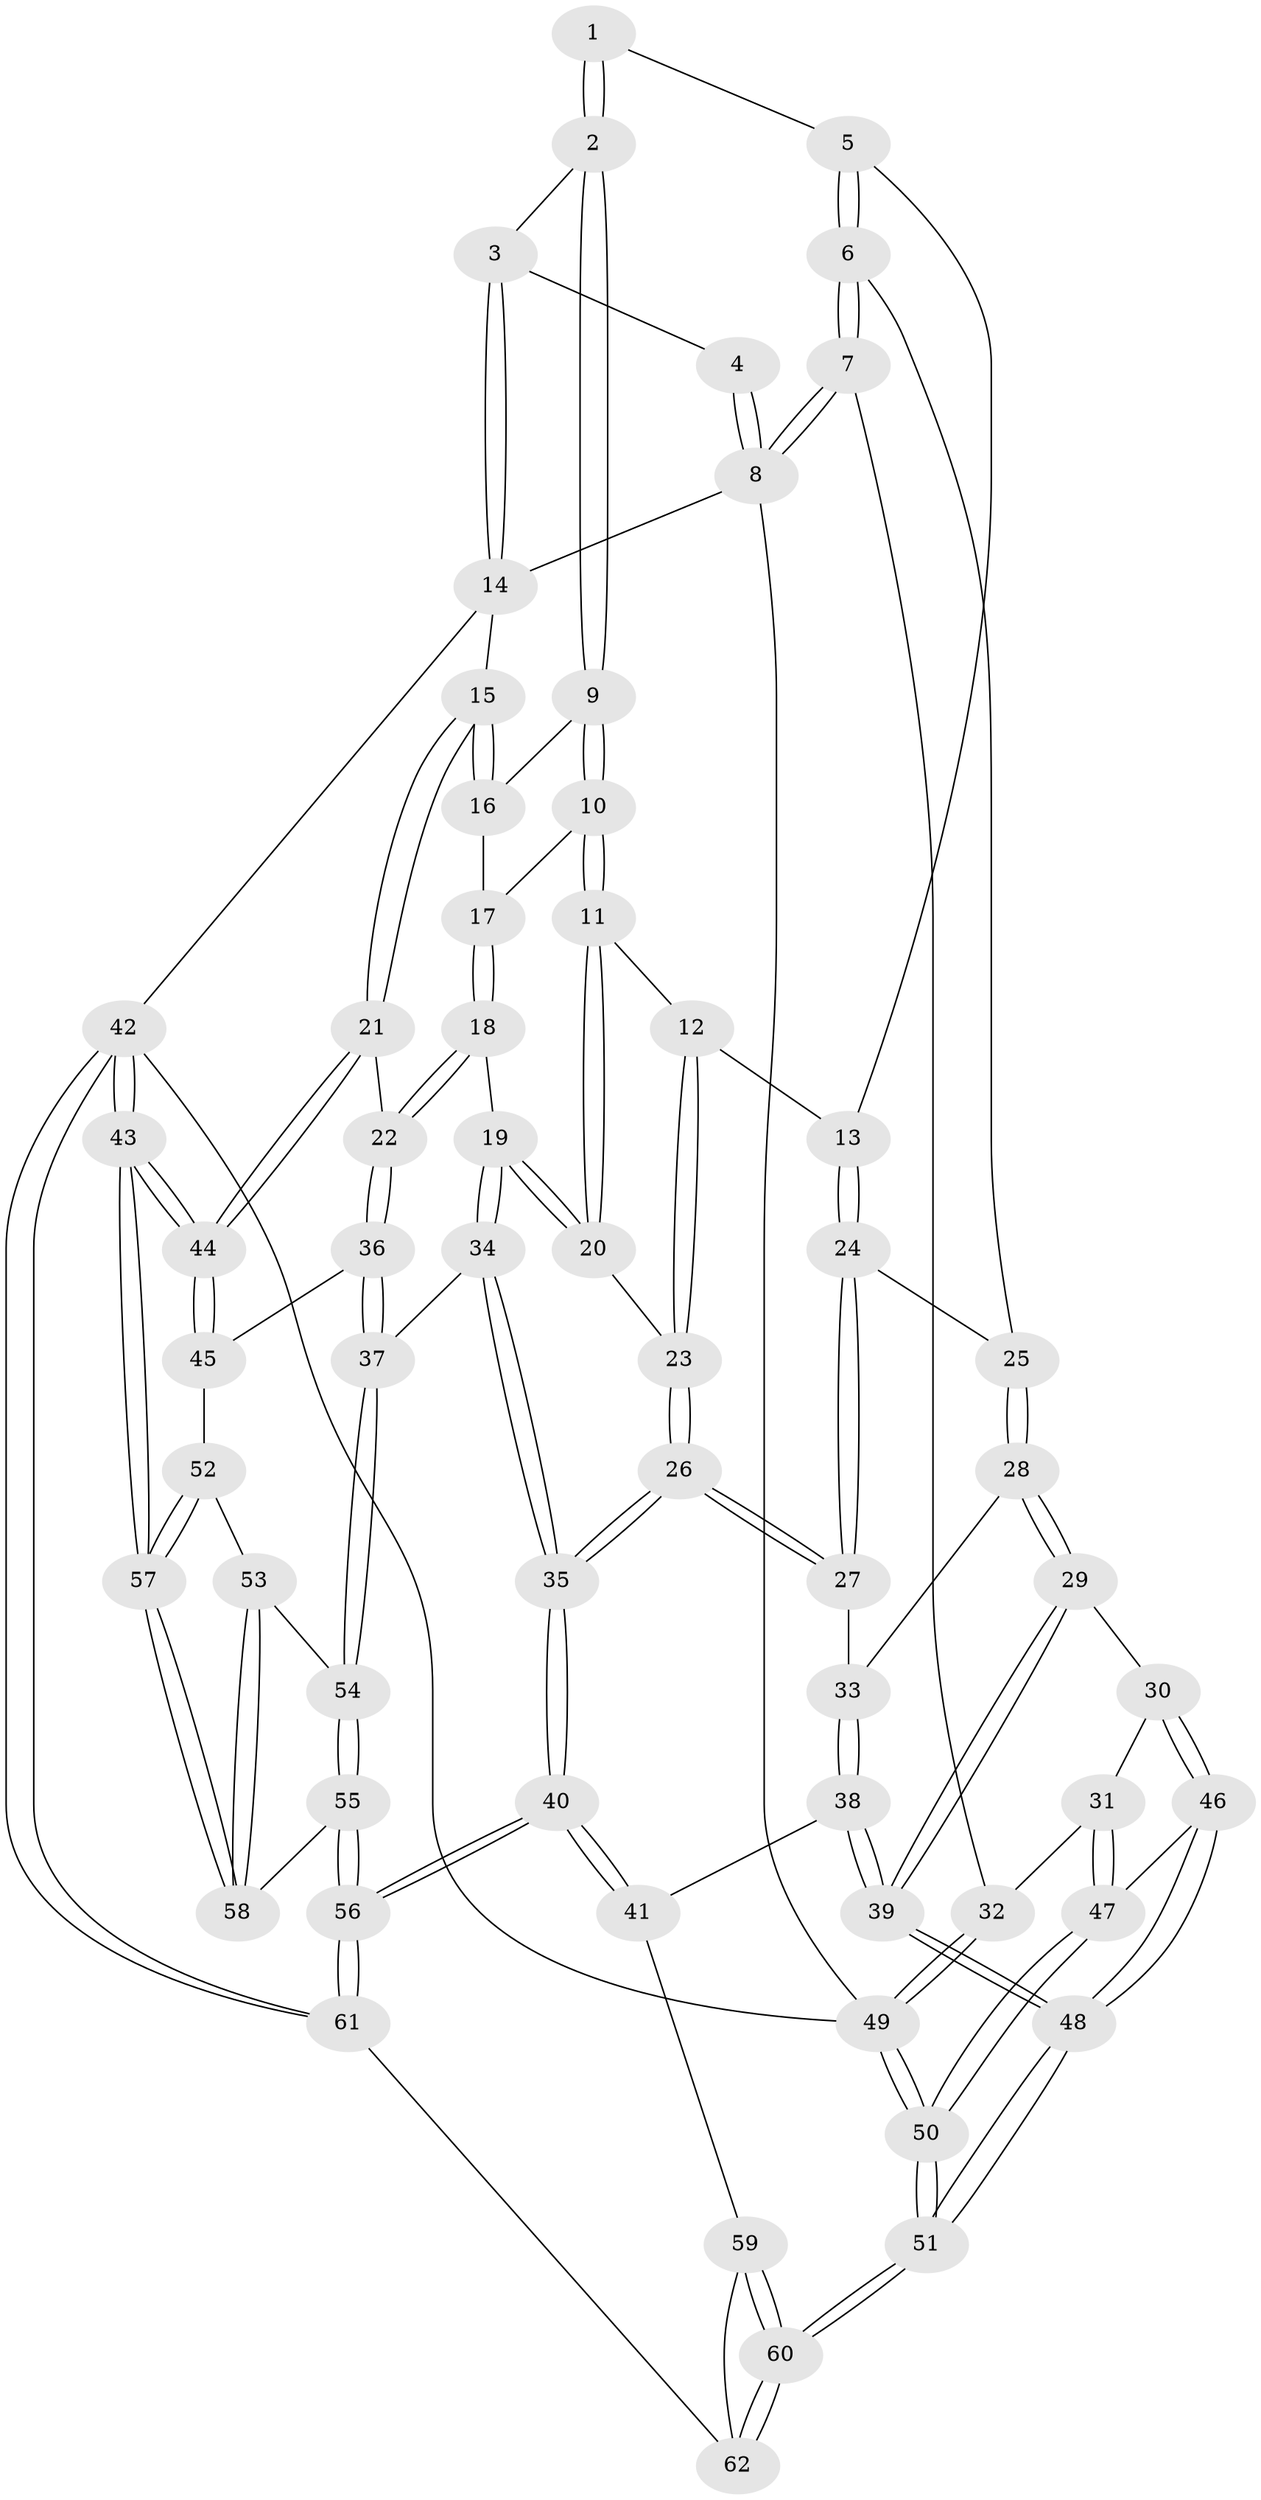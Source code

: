 // coarse degree distribution, {3: 0.10810810810810811, 4: 0.3783783783783784, 5: 0.32432432432432434, 6: 0.16216216216216217, 8: 0.02702702702702703}
// Generated by graph-tools (version 1.1) at 2025/24/03/03/25 07:24:39]
// undirected, 62 vertices, 152 edges
graph export_dot {
graph [start="1"]
  node [color=gray90,style=filled];
  1 [pos="+0.3402766278415844+0.10484671754193337"];
  2 [pos="+0.708573119742511+0.0021898227133557917"];
  3 [pos="+0.736286616611819+0"];
  4 [pos="+0.288896288377482+0"];
  5 [pos="+0.3374159157281544+0.11389055034385723"];
  6 [pos="+0.06596876265467189+0.2521299982046172"];
  7 [pos="+0+0.2503033443284503"];
  8 [pos="+0+0"];
  9 [pos="+0.6946450933317082+0.07444125110608861"];
  10 [pos="+0.6396409145836139+0.21169199763272642"];
  11 [pos="+0.6339990426873438+0.21846250999308803"];
  12 [pos="+0.5115872601775873+0.30449483416443884"];
  13 [pos="+0.4945487607992769+0.31213588745327275"];
  14 [pos="+1+0"];
  15 [pos="+1+0.347863938791601"];
  16 [pos="+0.932455239549054+0.3084073967943612"];
  17 [pos="+0.8231191871495692+0.3523283540533335"];
  18 [pos="+0.8091254100954438+0.5415870086463016"];
  19 [pos="+0.8079042141435882+0.541875935814279"];
  20 [pos="+0.7546123253411263+0.5198226329434749"];
  21 [pos="+1+0.4744119484269643"];
  22 [pos="+0.9389513247163869+0.5615272530365756"];
  23 [pos="+0.6916645872490194+0.5209446411680939"];
  24 [pos="+0.4725819135108164+0.33707345795001337"];
  25 [pos="+0.31461418545517256+0.3492621779997841"];
  26 [pos="+0.49309460330533234+0.5998656605370437"];
  27 [pos="+0.4730454266299929+0.5862901280371418"];
  28 [pos="+0.26121772204217203+0.5851840813731347"];
  29 [pos="+0.1264768136580155+0.6227687966615554"];
  30 [pos="+0.09986030722442153+0.6122131016971536"];
  31 [pos="+0.0581359369798982+0.5940182036952927"];
  32 [pos="+0+0.5086465030142807"];
  33 [pos="+0.40581555308284084+0.603433705417304"];
  34 [pos="+0.6967189125474957+0.7643958960122931"];
  35 [pos="+0.5990122149611933+0.7997289519209658"];
  36 [pos="+0.9053222690591708+0.7639667537602002"];
  37 [pos="+0.7912626431289902+0.7990961531125345"];
  38 [pos="+0.32559093898472136+0.8450318942781646"];
  39 [pos="+0.23386485558954212+0.8421715902319166"];
  40 [pos="+0.5597505173182278+0.8917293059446707"];
  41 [pos="+0.354349823728123+0.8592144941155448"];
  42 [pos="+1+1"];
  43 [pos="+1+1"];
  44 [pos="+1+0.9392303511346254"];
  45 [pos="+0.9340031763888177+0.7902097511783727"];
  46 [pos="+0.07844579505734305+0.8335649998770956"];
  47 [pos="+0.05065488257601257+0.84118231689221"];
  48 [pos="+0.19868295074186265+0.8943279635007563"];
  49 [pos="+0+1"];
  50 [pos="+0+1"];
  51 [pos="+0+1"];
  52 [pos="+0.8949564886460339+0.8951645076242445"];
  53 [pos="+0.8542930075467776+0.8963869549974096"];
  54 [pos="+0.8278313328135688+0.8917195487856546"];
  55 [pos="+0.7785160919710533+0.9966161357304728"];
  56 [pos="+0.6208575391933749+1"];
  57 [pos="+1+0.9790269721884802"];
  58 [pos="+0.8839535728540121+0.9688713121135751"];
  59 [pos="+0.34832644841704896+0.9104452367489978"];
  60 [pos="+0.142202679976851+1"];
  61 [pos="+0.618530069145348+1"];
  62 [pos="+0.3876336428861159+1"];
  1 -- 2;
  1 -- 2;
  1 -- 5;
  2 -- 3;
  2 -- 9;
  2 -- 9;
  3 -- 4;
  3 -- 14;
  3 -- 14;
  4 -- 8;
  4 -- 8;
  5 -- 6;
  5 -- 6;
  5 -- 13;
  6 -- 7;
  6 -- 7;
  6 -- 25;
  7 -- 8;
  7 -- 8;
  7 -- 32;
  8 -- 14;
  8 -- 49;
  9 -- 10;
  9 -- 10;
  9 -- 16;
  10 -- 11;
  10 -- 11;
  10 -- 17;
  11 -- 12;
  11 -- 20;
  11 -- 20;
  12 -- 13;
  12 -- 23;
  12 -- 23;
  13 -- 24;
  13 -- 24;
  14 -- 15;
  14 -- 42;
  15 -- 16;
  15 -- 16;
  15 -- 21;
  15 -- 21;
  16 -- 17;
  17 -- 18;
  17 -- 18;
  18 -- 19;
  18 -- 22;
  18 -- 22;
  19 -- 20;
  19 -- 20;
  19 -- 34;
  19 -- 34;
  20 -- 23;
  21 -- 22;
  21 -- 44;
  21 -- 44;
  22 -- 36;
  22 -- 36;
  23 -- 26;
  23 -- 26;
  24 -- 25;
  24 -- 27;
  24 -- 27;
  25 -- 28;
  25 -- 28;
  26 -- 27;
  26 -- 27;
  26 -- 35;
  26 -- 35;
  27 -- 33;
  28 -- 29;
  28 -- 29;
  28 -- 33;
  29 -- 30;
  29 -- 39;
  29 -- 39;
  30 -- 31;
  30 -- 46;
  30 -- 46;
  31 -- 32;
  31 -- 47;
  31 -- 47;
  32 -- 49;
  32 -- 49;
  33 -- 38;
  33 -- 38;
  34 -- 35;
  34 -- 35;
  34 -- 37;
  35 -- 40;
  35 -- 40;
  36 -- 37;
  36 -- 37;
  36 -- 45;
  37 -- 54;
  37 -- 54;
  38 -- 39;
  38 -- 39;
  38 -- 41;
  39 -- 48;
  39 -- 48;
  40 -- 41;
  40 -- 41;
  40 -- 56;
  40 -- 56;
  41 -- 59;
  42 -- 43;
  42 -- 43;
  42 -- 61;
  42 -- 61;
  42 -- 49;
  43 -- 44;
  43 -- 44;
  43 -- 57;
  43 -- 57;
  44 -- 45;
  44 -- 45;
  45 -- 52;
  46 -- 47;
  46 -- 48;
  46 -- 48;
  47 -- 50;
  47 -- 50;
  48 -- 51;
  48 -- 51;
  49 -- 50;
  49 -- 50;
  50 -- 51;
  50 -- 51;
  51 -- 60;
  51 -- 60;
  52 -- 53;
  52 -- 57;
  52 -- 57;
  53 -- 54;
  53 -- 58;
  53 -- 58;
  54 -- 55;
  54 -- 55;
  55 -- 56;
  55 -- 56;
  55 -- 58;
  56 -- 61;
  56 -- 61;
  57 -- 58;
  57 -- 58;
  59 -- 60;
  59 -- 60;
  59 -- 62;
  60 -- 62;
  60 -- 62;
  61 -- 62;
}
